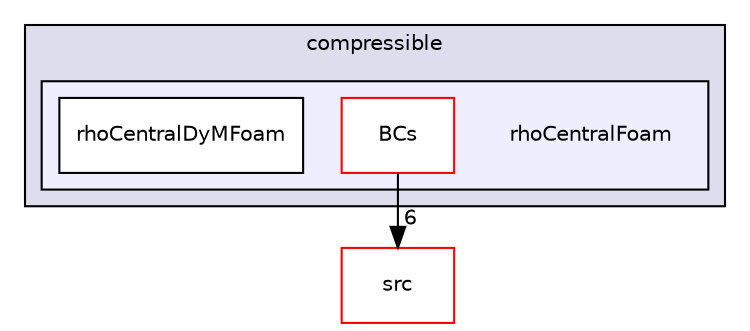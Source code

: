 digraph "applications/solvers/compressible/rhoCentralFoam" {
  bgcolor=transparent;
  compound=true
  node [ fontsize="10", fontname="Helvetica"];
  edge [ labelfontsize="10", labelfontname="Helvetica"];
  subgraph clusterdir_ec6fbd2e4e71296a5c4843bd2aa1db19 {
    graph [ bgcolor="#ddddee", pencolor="black", label="compressible" fontname="Helvetica", fontsize="10", URL="dir_ec6fbd2e4e71296a5c4843bd2aa1db19.html"]
  subgraph clusterdir_8c4f4a8ce07987620cd67e649aa17b87 {
    graph [ bgcolor="#eeeeff", pencolor="black", label="" URL="dir_8c4f4a8ce07987620cd67e649aa17b87.html"];
    dir_8c4f4a8ce07987620cd67e649aa17b87 [shape=plaintext label="rhoCentralFoam"];
    dir_54c0031b8ef4373f0f738562c5f5a67d [shape=box label="BCs" color="red" fillcolor="white" style="filled" URL="dir_54c0031b8ef4373f0f738562c5f5a67d.html"];
    dir_2ec3c2f3fed68448b20cf925ae54dbfa [shape=box label="rhoCentralDyMFoam" color="black" fillcolor="white" style="filled" URL="dir_2ec3c2f3fed68448b20cf925ae54dbfa.html"];
  }
  }
  dir_68267d1309a1af8e8297ef4c3efbcdba [shape=box label="src" color="red" URL="dir_68267d1309a1af8e8297ef4c3efbcdba.html"];
  dir_54c0031b8ef4373f0f738562c5f5a67d->dir_68267d1309a1af8e8297ef4c3efbcdba [headlabel="6", labeldistance=1.5 headhref="dir_000104_000737.html"];
}
